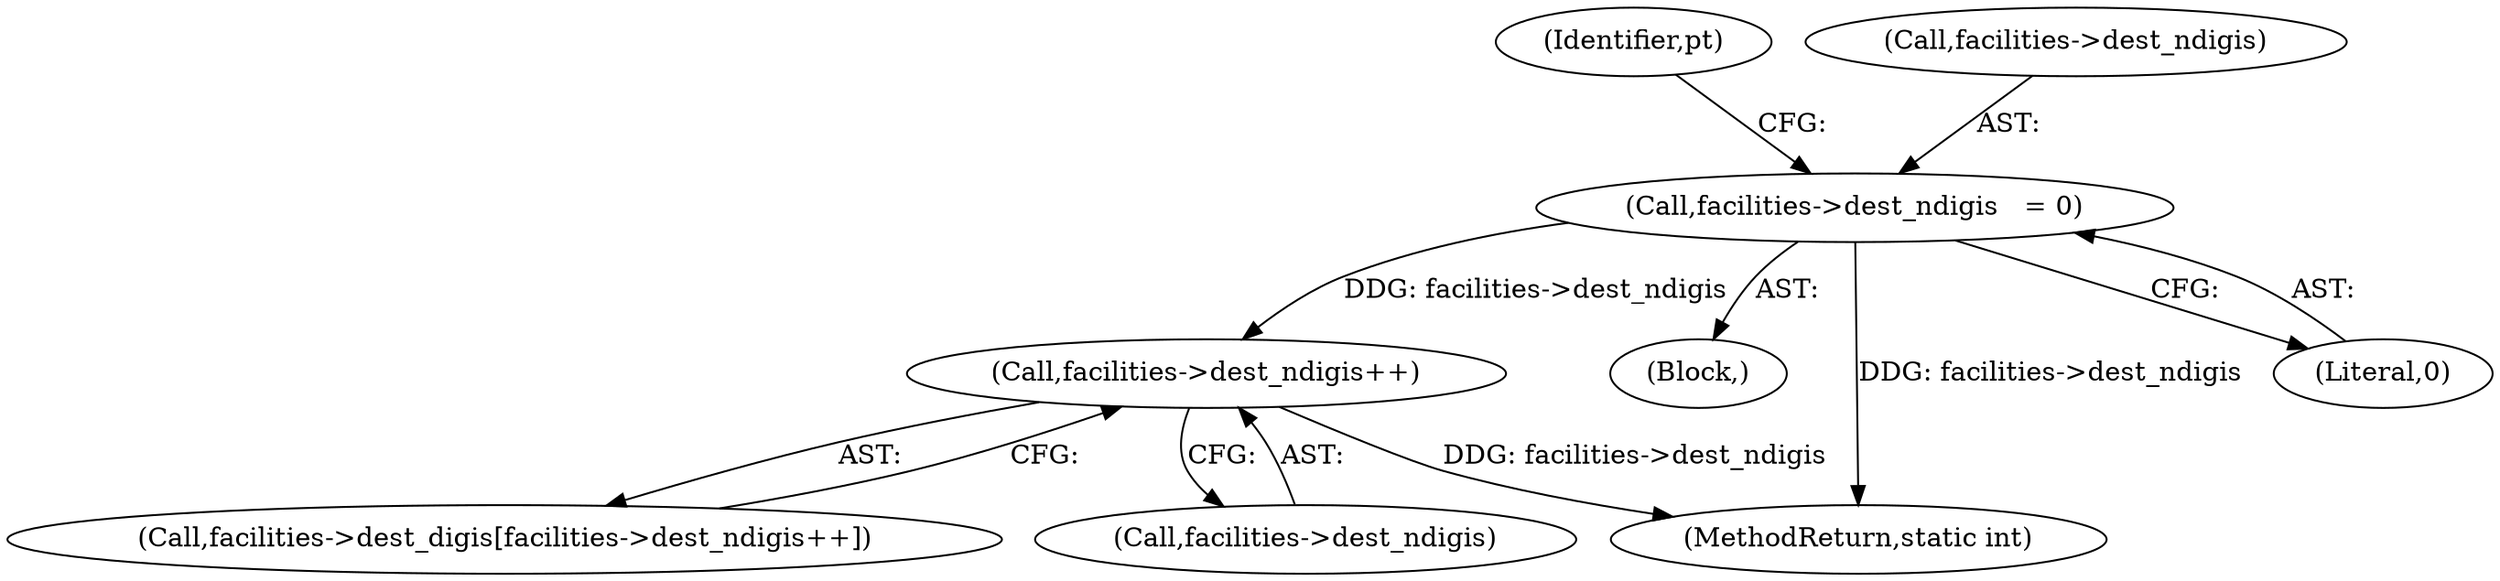 digraph "0_linux_be20250c13f88375345ad99950190685eda51eb8_1@pointer" {
"1000287" [label="(Call,facilities->dest_ndigis   = 0)"];
"1000325" [label="(Call,facilities->dest_ndigis++)"];
"1000295" [label="(Identifier,pt)"];
"1000288" [label="(Call,facilities->dest_ndigis)"];
"1000287" [label="(Call,facilities->dest_ndigis   = 0)"];
"1000321" [label="(Call,facilities->dest_digis[facilities->dest_ndigis++])"];
"1000278" [label="(Block,)"];
"1000326" [label="(Call,facilities->dest_ndigis)"];
"1000370" [label="(MethodReturn,static int)"];
"1000291" [label="(Literal,0)"];
"1000325" [label="(Call,facilities->dest_ndigis++)"];
"1000287" -> "1000278"  [label="AST: "];
"1000287" -> "1000291"  [label="CFG: "];
"1000288" -> "1000287"  [label="AST: "];
"1000291" -> "1000287"  [label="AST: "];
"1000295" -> "1000287"  [label="CFG: "];
"1000287" -> "1000370"  [label="DDG: facilities->dest_ndigis"];
"1000287" -> "1000325"  [label="DDG: facilities->dest_ndigis"];
"1000325" -> "1000321"  [label="AST: "];
"1000325" -> "1000326"  [label="CFG: "];
"1000326" -> "1000325"  [label="AST: "];
"1000321" -> "1000325"  [label="CFG: "];
"1000325" -> "1000370"  [label="DDG: facilities->dest_ndigis"];
}

